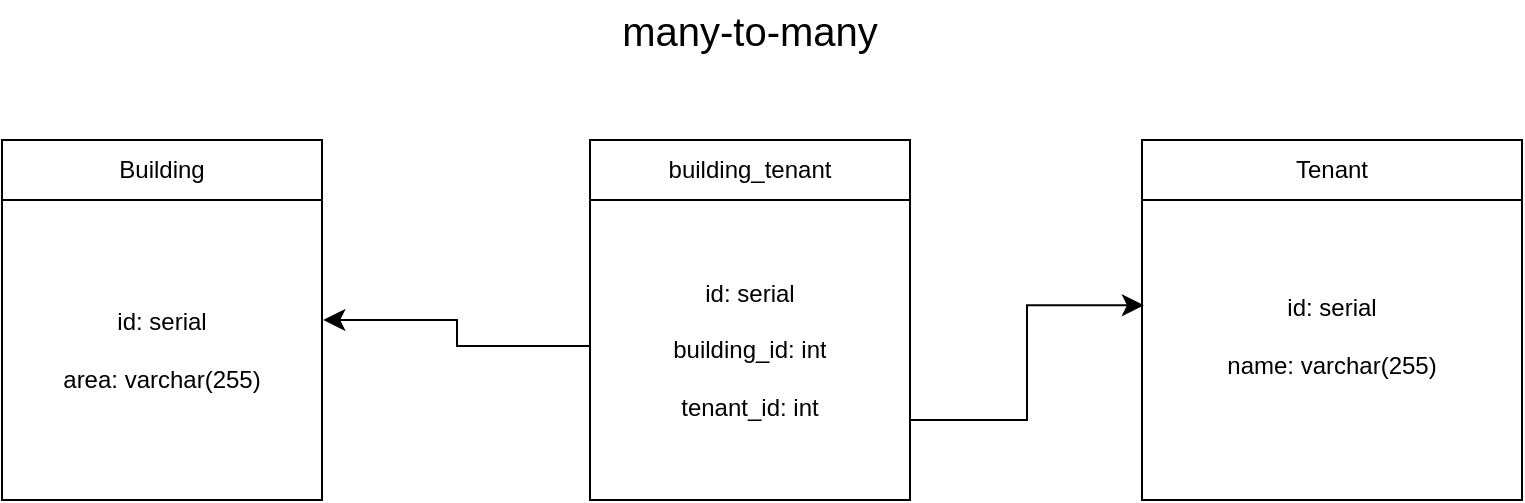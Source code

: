 <mxfile version="21.6.1" type="device">
  <diagram id="lRWgpxw0QDNn3ycztaCx" name="Страница 1">
    <mxGraphModel dx="934" dy="553" grid="1" gridSize="10" guides="1" tooltips="1" connect="1" arrows="1" fold="1" page="1" pageScale="1" pageWidth="827" pageHeight="1169" math="0" shadow="0">
      <root>
        <mxCell id="0" />
        <mxCell id="1" parent="0" />
        <mxCell id="iLvUxKXFJkWDk9qC2zKE-3" value="Building" style="text;strokeColor=default;fillColor=none;spacingLeft=4;spacingRight=4;overflow=hidden;rotatable=0;points=[[0,0.5],[1,0.5]];portConstraint=eastwest;fontSize=12;whiteSpace=wrap;html=1;align=center;verticalAlign=middle;" parent="1" vertex="1">
          <mxGeometry x="33" y="160" width="160" height="30" as="geometry" />
        </mxCell>
        <mxCell id="iLvUxKXFJkWDk9qC2zKE-7" value="id: serial&lt;br&gt;&lt;br style=&quot;border-color: var(--border-color);&quot;&gt;area: varchar(255)" style="text;strokeColor=default;fillColor=none;spacingLeft=4;spacingRight=4;overflow=hidden;rotatable=0;points=[[0,0.5],[1,0.5]];portConstraint=eastwest;fontSize=12;whiteSpace=wrap;html=1;align=center;verticalAlign=middle;" parent="1" vertex="1">
          <mxGeometry x="33" y="190" width="160" height="150" as="geometry" />
        </mxCell>
        <mxCell id="iLvUxKXFJkWDk9qC2zKE-11" value="many-to-many" style="text;strokeColor=none;fillColor=none;spacingLeft=4;spacingRight=4;overflow=hidden;rotatable=0;points=[[0,0.5],[1,0.5]];portConstraint=eastwest;fontSize=20;whiteSpace=wrap;html=1;align=center;verticalAlign=middle;" parent="1" vertex="1">
          <mxGeometry x="327" y="90" width="160" height="30" as="geometry" />
        </mxCell>
        <mxCell id="iLvUxKXFJkWDk9qC2zKE-12" value="Tenant" style="text;strokeColor=default;fillColor=none;spacingLeft=4;spacingRight=4;overflow=hidden;rotatable=0;points=[[0,0.5],[1,0.5]];portConstraint=eastwest;fontSize=12;whiteSpace=wrap;html=1;align=center;verticalAlign=middle;" parent="1" vertex="1">
          <mxGeometry x="603" y="160" width="190" height="30" as="geometry" />
        </mxCell>
        <mxCell id="iLvUxKXFJkWDk9qC2zKE-13" value="id: serial&lt;br&gt;&lt;br style=&quot;border-color: var(--border-color);&quot;&gt;name: varchar(255)&lt;br&gt;&amp;nbsp;" style="text;strokeColor=default;fillColor=none;spacingLeft=4;spacingRight=4;overflow=hidden;rotatable=0;points=[[0,0.5],[1,0.5]];portConstraint=eastwest;fontSize=12;whiteSpace=wrap;html=1;align=center;verticalAlign=middle;" parent="1" vertex="1">
          <mxGeometry x="603" y="190" width="190" height="150" as="geometry" />
        </mxCell>
        <mxCell id="iLvUxKXFJkWDk9qC2zKE-14" value="building_tenant" style="text;strokeColor=default;fillColor=none;spacingLeft=4;spacingRight=4;overflow=hidden;rotatable=0;points=[[0,0.5],[1,0.5]];portConstraint=eastwest;fontSize=12;whiteSpace=wrap;html=1;align=center;verticalAlign=middle;" parent="1" vertex="1">
          <mxGeometry x="327" y="160" width="160" height="30" as="geometry" />
        </mxCell>
        <mxCell id="iLvUxKXFJkWDk9qC2zKE-15" value="id: serial&lt;br&gt;&lt;br style=&quot;border-color: var(--border-color);&quot;&gt;building_id: int&lt;br&gt;&lt;br&gt;tenant_id: int" style="text;strokeColor=default;fillColor=none;spacingLeft=4;spacingRight=4;overflow=hidden;rotatable=0;points=[[0,0.5],[1,0.5]];portConstraint=eastwest;fontSize=12;whiteSpace=wrap;html=1;align=center;verticalAlign=middle;" parent="1" vertex="1">
          <mxGeometry x="327" y="190" width="160" height="150" as="geometry" />
        </mxCell>
        <mxCell id="iLvUxKXFJkWDk9qC2zKE-16" value="" style="edgeStyle=elbowEdgeStyle;elbow=horizontal;endArrow=classic;html=1;curved=0;rounded=0;endSize=8;startSize=8;entryX=0.005;entryY=0.351;entryDx=0;entryDy=0;entryPerimeter=0;" parent="1" target="iLvUxKXFJkWDk9qC2zKE-13" edge="1">
          <mxGeometry width="50" height="50" relative="1" as="geometry">
            <mxPoint x="487" y="300" as="sourcePoint" />
            <mxPoint x="537" y="250" as="targetPoint" />
          </mxGeometry>
        </mxCell>
        <mxCell id="iLvUxKXFJkWDk9qC2zKE-17" value="" style="edgeStyle=elbowEdgeStyle;elbow=horizontal;endArrow=classic;html=1;curved=0;rounded=0;endSize=8;startSize=8;entryX=1.004;entryY=0.4;entryDx=0;entryDy=0;entryPerimeter=0;" parent="1" edge="1" target="iLvUxKXFJkWDk9qC2zKE-7">
          <mxGeometry width="50" height="50" relative="1" as="geometry">
            <mxPoint x="327" y="263" as="sourcePoint" />
            <mxPoint x="193" y="210" as="targetPoint" />
          </mxGeometry>
        </mxCell>
      </root>
    </mxGraphModel>
  </diagram>
</mxfile>
